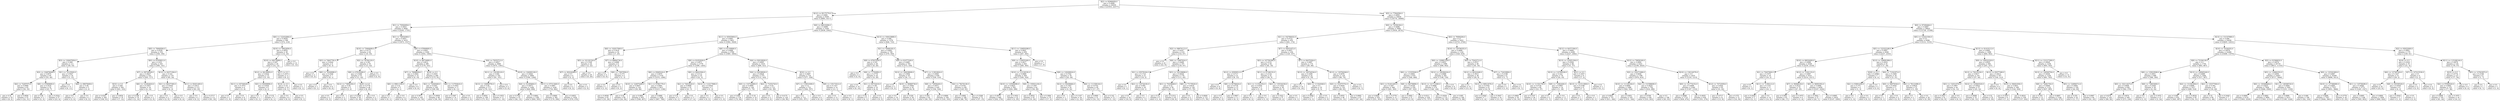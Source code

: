 digraph Tree {
node [shape=box] ;
0 [label="X[2] <= 82969456.0\ngini = 0.4999\nsamples = 44030\nvalue = [21653, 22377]"] ;
1 [label="X[12] <= 95175776.0\ngini = 0.4981\nsamples = 9200\nvalue = [4883, 4317]"] ;
0 -> 1 [labeldistance=2.5, labelangle=45, headlabel="True"] ;
2 [label="X[1] <= 70562656.0\ngini = 0.4925\nsamples = 4000\nvalue = [2245, 1755]"] ;
1 -> 2 ;
3 [label="X[0] <= 122432864.0\ngini = 0.4659\nsamples = 590\nvalue = [372, 218]"] ;
2 -> 3 ;
4 [label="X[9] <= 70849584.0\ngini = 0.4559\nsamples = 552\nvalue = [358, 194]"] ;
3 -> 4 ;
5 [label="X[3] <= 126407856.0\ngini = 0.499\nsamples = 111\nvalue = [58, 53]"] ;
4 -> 5 ;
6 [label="X[3] <= 104876048.0\ngini = 0.4875\nsamples = 95\nvalue = [55, 40]"] ;
5 -> 6 ;
7 [label="X[4] <= 72287072.0\ngini = 0.4989\nsamples = 63\nvalue = [30, 33]"] ;
6 -> 7 ;
8 [label="gini = 0.32\nsamples = 10\nvalue = [8, 2]"] ;
7 -> 8 ;
9 [label="gini = 0.4856\nsamples = 53\nvalue = [22, 31]"] ;
7 -> 9 ;
10 [label="X[8] <= 67806800.0\ngini = 0.3418\nsamples = 32\nvalue = [25, 7]"] ;
6 -> 10 ;
11 [label="gini = 0.48\nsamples = 5\nvalue = [2, 3]"] ;
10 -> 11 ;
12 [label="gini = 0.2524\nsamples = 27\nvalue = [23, 4]"] ;
10 -> 12 ;
13 [label="X[1] <= 70125920.0\ngini = 0.3047\nsamples = 16\nvalue = [3, 13]"] ;
5 -> 13 ;
14 [label="gini = 0.0\nsamples = 11\nvalue = [0, 11]"] ;
13 -> 14 ;
15 [label="X[8] <= 68679408.0\ngini = 0.48\nsamples = 5\nvalue = [3, 2]"] ;
13 -> 15 ;
16 [label="gini = 0.0\nsamples = 3\nvalue = [3, 0]"] ;
15 -> 16 ;
17 [label="gini = 0.0\nsamples = 2\nvalue = [0, 2]"] ;
15 -> 17 ;
18 [label="X[0] <= 87059912.0\ngini = 0.435\nsamples = 441\nvalue = [300, 141]"] ;
4 -> 18 ;
19 [label="X[7] <= 89726528.0\ngini = 0.4627\nsamples = 322\nvalue = [205, 117]"] ;
18 -> 19 ;
20 [label="X[33] <= 0.5\ngini = 0.448\nsamples = 304\nvalue = [201, 103]"] ;
19 -> 20 ;
21 [label="gini = 0.4347\nsamples = 285\nvalue = [194, 91]"] ;
20 -> 21 ;
22 [label="gini = 0.4654\nsamples = 19\nvalue = [7, 12]"] ;
20 -> 22 ;
23 [label="X[6] <= 121842816.0\ngini = 0.3457\nsamples = 18\nvalue = [4, 14]"] ;
19 -> 23 ;
24 [label="gini = 0.2188\nsamples = 16\nvalue = [2, 14]"] ;
23 -> 24 ;
25 [label="gini = 0.0\nsamples = 2\nvalue = [2, 0]"] ;
23 -> 25 ;
26 [label="X[12] <= 64371564.0\ngini = 0.322\nsamples = 119\nvalue = [95, 24]"] ;
18 -> 26 ;
27 [label="X[1] <= 68237360.0\ngini = 0.4444\nsamples = 6\nvalue = [2, 4]"] ;
26 -> 27 ;
28 [label="gini = 0.0\nsamples = 2\nvalue = [2, 0]"] ;
27 -> 28 ;
29 [label="gini = 0.0\nsamples = 4\nvalue = [0, 4]"] ;
27 -> 29 ;
30 [label="X[11] <= 65451400.0\ngini = 0.2913\nsamples = 113\nvalue = [93, 20]"] ;
26 -> 30 ;
31 [label="gini = 0.0\nsamples = 2\nvalue = [0, 2]"] ;
30 -> 31 ;
32 [label="gini = 0.2717\nsamples = 111\nvalue = [93, 18]"] ;
30 -> 32 ;
33 [label="X[10] <= 79922856.0\ngini = 0.4654\nsamples = 38\nvalue = [14, 24]"] ;
3 -> 33 ;
34 [label="X[10] <= 69274896.0\ngini = 0.497\nsamples = 26\nvalue = [14, 12]"] ;
33 -> 34 ;
35 [label="X[12] <= 84149952.0\ngini = 0.4444\nsamples = 15\nvalue = [5, 10]"] ;
34 -> 35 ;
36 [label="X[11] <= 65749528.0\ngini = 0.1975\nsamples = 9\nvalue = [1, 8]"] ;
35 -> 36 ;
37 [label="gini = 0.0\nsamples = 1\nvalue = [1, 0]"] ;
36 -> 37 ;
38 [label="gini = 0.0\nsamples = 8\nvalue = [0, 8]"] ;
36 -> 38 ;
39 [label="X[3] <= 85008896.0\ngini = 0.4444\nsamples = 6\nvalue = [4, 2]"] ;
35 -> 39 ;
40 [label="gini = 0.0\nsamples = 1\nvalue = [0, 1]"] ;
39 -> 40 ;
41 [label="gini = 0.32\nsamples = 5\nvalue = [4, 1]"] ;
39 -> 41 ;
42 [label="X[27] <= 0.5\ngini = 0.2975\nsamples = 11\nvalue = [9, 2]"] ;
34 -> 42 ;
43 [label="X[14] <= 0.5\ngini = 0.18\nsamples = 10\nvalue = [9, 1]"] ;
42 -> 43 ;
44 [label="gini = 0.0\nsamples = 9\nvalue = [9, 0]"] ;
43 -> 44 ;
45 [label="gini = 0.0\nsamples = 1\nvalue = [0, 1]"] ;
43 -> 45 ;
46 [label="gini = 0.0\nsamples = 1\nvalue = [0, 1]"] ;
42 -> 46 ;
47 [label="gini = 0.0\nsamples = 12\nvalue = [0, 12]"] ;
33 -> 47 ;
48 [label="X[1] <= 70654368.0\ngini = 0.4951\nsamples = 3410\nvalue = [1873, 1537]"] ;
2 -> 48 ;
49 [label="X[10] <= 73064608.0\ngini = 0.4175\nsamples = 64\nvalue = [19, 45]"] ;
48 -> 49 ;
50 [label="X[3] <= 74647792.0\ngini = 0.4444\nsamples = 9\nvalue = [6, 3]"] ;
49 -> 50 ;
51 [label="gini = 0.0\nsamples = 2\nvalue = [0, 2]"] ;
50 -> 51 ;
52 [label="X[6] <= 78340896.0\ngini = 0.2449\nsamples = 7\nvalue = [6, 1]"] ;
50 -> 52 ;
53 [label="gini = 0.0\nsamples = 1\nvalue = [0, 1]"] ;
52 -> 53 ;
54 [label="gini = 0.0\nsamples = 6\nvalue = [6, 0]"] ;
52 -> 54 ;
55 [label="X[2] <= 78794120.0\ngini = 0.361\nsamples = 55\nvalue = [13, 42]"] ;
49 -> 55 ;
56 [label="X[8] <= 67618368.0\ngini = 0.3289\nsamples = 53\nvalue = [11, 42]"] ;
55 -> 56 ;
57 [label="X[12] <= 73894304.0\ngini = 0.48\nsamples = 5\nvalue = [3, 2]"] ;
56 -> 57 ;
58 [label="gini = 0.0\nsamples = 2\nvalue = [0, 2]"] ;
57 -> 58 ;
59 [label="gini = 0.0\nsamples = 3\nvalue = [3, 0]"] ;
57 -> 59 ;
60 [label="X[20] <= 0.5\ngini = 0.2778\nsamples = 48\nvalue = [8, 40]"] ;
56 -> 60 ;
61 [label="gini = 0.2268\nsamples = 46\nvalue = [6, 40]"] ;
60 -> 61 ;
62 [label="gini = 0.0\nsamples = 2\nvalue = [2, 0]"] ;
60 -> 62 ;
63 [label="gini = 0.0\nsamples = 2\nvalue = [2, 0]"] ;
55 -> 63 ;
64 [label="X[8] <= 67806800.0\ngini = 0.4941\nsamples = 3346\nvalue = [1854, 1492]"] ;
48 -> 64 ;
65 [label="X[10] <= 68734992.0\ngini = 0.4612\nsamples = 280\nvalue = [179, 101]"] ;
64 -> 65 ;
66 [label="X[7] <= 76986936.0\ngini = 0.4082\nsamples = 14\nvalue = [4, 10]"] ;
65 -> 66 ;
67 [label="X[0] <= 68811336.0\ngini = 0.32\nsamples = 5\nvalue = [4, 1]"] ;
66 -> 67 ;
68 [label="gini = 0.0\nsamples = 1\nvalue = [0, 1]"] ;
67 -> 68 ;
69 [label="gini = 0.0\nsamples = 4\nvalue = [4, 0]"] ;
67 -> 69 ;
70 [label="gini = 0.0\nsamples = 9\nvalue = [0, 9]"] ;
66 -> 70 ;
71 [label="X[16] <= 0.5\ngini = 0.4501\nsamples = 266\nvalue = [175, 91]"] ;
65 -> 71 ;
72 [label="X[2] <= 73440448.0\ngini = 0.4361\nsamples = 249\nvalue = [169, 80]"] ;
71 -> 72 ;
73 [label="gini = 0.3971\nsamples = 183\nvalue = [133, 50]"] ;
72 -> 73 ;
74 [label="gini = 0.4959\nsamples = 66\nvalue = [36, 30]"] ;
72 -> 74 ;
75 [label="X[6] <= 113793616.0\ngini = 0.4567\nsamples = 17\nvalue = [6, 11]"] ;
71 -> 75 ;
76 [label="gini = 0.3367\nsamples = 14\nvalue = [3, 11]"] ;
75 -> 76 ;
77 [label="gini = 0.0\nsamples = 3\nvalue = [3, 0]"] ;
75 -> 77 ;
78 [label="X[4] <= 76353712.0\ngini = 0.4957\nsamples = 3066\nvalue = [1675, 1391]"] ;
64 -> 78 ;
79 [label="X[11] <= 130189120.0\ngini = 0.494\nsamples = 182\nvalue = [81, 101]"] ;
78 -> 79 ;
80 [label="X[13] <= 126890792.0\ngini = 0.49\nsamples = 177\nvalue = [76, 101]"] ;
79 -> 80 ;
81 [label="gini = 0.4954\nsamples = 166\nvalue = [75, 91]"] ;
80 -> 81 ;
82 [label="gini = 0.1653\nsamples = 11\nvalue = [1, 10]"] ;
80 -> 82 ;
83 [label="gini = 0.0\nsamples = 5\nvalue = [5, 0]"] ;
79 -> 83 ;
84 [label="X[10] <= 104000128.0\ngini = 0.4944\nsamples = 2884\nvalue = [1594, 1290]"] ;
78 -> 84 ;
85 [label="X[4] <= 81285664.0\ngini = 0.4872\nsamples = 1448\nvalue = [840, 608]"] ;
84 -> 85 ;
86 [label="gini = 0.3702\nsamples = 53\nvalue = [40, 13]"] ;
85 -> 86 ;
87 [label="gini = 0.4892\nsamples = 1395\nvalue = [800, 595]"] ;
85 -> 87 ;
88 [label="X[11] <= 87311840.0\ngini = 0.4987\nsamples = 1436\nvalue = [754, 682]"] ;
84 -> 88 ;
89 [label="gini = 0.4969\nsamples = 382\nvalue = [176, 206]"] ;
88 -> 89 ;
90 [label="gini = 0.4953\nsamples = 1054\nvalue = [578, 476]"] ;
88 -> 90 ;
91 [label="X[0] <= 96010296.0\ngini = 0.4999\nsamples = 5200\nvalue = [2638, 2562]"] ;
1 -> 91 ;
92 [label="X[11] <= 65935904.0\ngini = 0.4991\nsamples = 3821\nvalue = [1992, 1829]"] ;
91 -> 92 ;
93 [label="X[6] <= 102017840.0\ngini = 0.3418\nsamples = 32\nvalue = [7, 25]"] ;
92 -> 93 ;
94 [label="X[5] <= 101181520.0\ngini = 0.1528\nsamples = 24\nvalue = [2, 22]"] ;
93 -> 94 ;
95 [label="X[7] <= 80224288.0\ngini = 0.5\nsamples = 4\nvalue = [2, 2]"] ;
94 -> 95 ;
96 [label="gini = 0.0\nsamples = 2\nvalue = [0, 2]"] ;
95 -> 96 ;
97 [label="gini = 0.0\nsamples = 2\nvalue = [2, 0]"] ;
95 -> 97 ;
98 [label="gini = 0.0\nsamples = 20\nvalue = [0, 20]"] ;
94 -> 98 ;
99 [label="X[7] <= 89894736.0\ngini = 0.4688\nsamples = 8\nvalue = [5, 3]"] ;
93 -> 99 ;
100 [label="gini = 0.0\nsamples = 4\nvalue = [4, 0]"] ;
99 -> 100 ;
101 [label="X[9] <= 73937856.0\ngini = 0.375\nsamples = 4\nvalue = [1, 3]"] ;
99 -> 101 ;
102 [label="gini = 0.0\nsamples = 1\nvalue = [1, 0]"] ;
101 -> 102 ;
103 [label="gini = 0.0\nsamples = 3\nvalue = [0, 3]"] ;
101 -> 103 ;
104 [label="X[8] <= 81100800.0\ngini = 0.4989\nsamples = 3789\nvalue = [1985, 1804]"] ;
92 -> 104 ;
105 [label="X[8] <= 81052928.0\ngini = 0.4971\nsamples = 2779\nvalue = [1496, 1283]"] ;
104 -> 105 ;
106 [label="X[6] <= 65665224.0\ngini = 0.4975\nsamples = 2754\nvalue = [1474, 1280]"] ;
105 -> 106 ;
107 [label="X[10] <= 124975280.0\ngini = 0.4847\nsamples = 143\nvalue = [59, 84]"] ;
106 -> 107 ;
108 [label="gini = 0.4938\nsamples = 63\nvalue = [35, 28]"] ;
107 -> 108 ;
109 [label="gini = 0.42\nsamples = 80\nvalue = [24, 56]"] ;
107 -> 109 ;
110 [label="X[1] <= 97961776.0\ngini = 0.4965\nsamples = 2611\nvalue = [1415, 1196]"] ;
106 -> 110 ;
111 [label="gini = 0.4891\nsamples = 955\nvalue = [548, 407]"] ;
110 -> 111 ;
112 [label="gini = 0.4989\nsamples = 1656\nvalue = [867, 789]"] ;
110 -> 112 ;
113 [label="X[0] <= 84023584.0\ngini = 0.2112\nsamples = 25\nvalue = [22, 3]"] ;
105 -> 113 ;
114 [label="X[2] <= 72819520.0\ngini = 0.0868\nsamples = 22\nvalue = [21, 1]"] ;
113 -> 114 ;
115 [label="gini = 0.32\nsamples = 5\nvalue = [4, 1]"] ;
114 -> 115 ;
116 [label="gini = 0.0\nsamples = 17\nvalue = [17, 0]"] ;
114 -> 116 ;
117 [label="X[12] <= 112217968.0\ngini = 0.4444\nsamples = 3\nvalue = [1, 2]"] ;
113 -> 117 ;
118 [label="gini = 0.0\nsamples = 2\nvalue = [0, 2]"] ;
117 -> 118 ;
119 [label="gini = 0.0\nsamples = 1\nvalue = [1, 0]"] ;
117 -> 119 ;
120 [label="X[4] <= 92018928.0\ngini = 0.4995\nsamples = 1010\nvalue = [489, 521]"] ;
104 -> 120 ;
121 [label="X[4] <= 82038928.0\ngini = 0.4828\nsamples = 275\nvalue = [112, 163]"] ;
120 -> 121 ;
122 [label="X[5] <= 133722960.0\ngini = 0.4999\nsamples = 144\nvalue = [71, 73]"] ;
121 -> 122 ;
123 [label="gini = 0.499\nsamples = 134\nvalue = [70, 64]"] ;
122 -> 123 ;
124 [label="gini = 0.18\nsamples = 10\nvalue = [1, 9]"] ;
122 -> 124 ;
125 [label="X[2] <= 72352720.0\ngini = 0.43\nsamples = 131\nvalue = [41, 90]"] ;
121 -> 125 ;
126 [label="gini = 0.0\nsamples = 3\nvalue = [3, 0]"] ;
125 -> 126 ;
127 [label="gini = 0.4175\nsamples = 128\nvalue = [38, 90]"] ;
125 -> 127 ;
128 [label="X[32] <= 0.5\ngini = 0.4997\nsamples = 735\nvalue = [377, 358]"] ;
120 -> 128 ;
129 [label="X[7] <= 119931608.0\ngini = 0.5\nsamples = 721\nvalue = [364, 357]"] ;
128 -> 129 ;
130 [label="gini = 0.5\nsamples = 712\nvalue = [355, 357]"] ;
129 -> 130 ;
131 [label="gini = 0.0\nsamples = 9\nvalue = [9, 0]"] ;
129 -> 131 ;
132 [label="X[9] <= 135172512.0\ngini = 0.1327\nsamples = 14\nvalue = [13, 1]"] ;
128 -> 132 ;
133 [label="gini = 0.0\nsamples = 13\nvalue = [13, 0]"] ;
132 -> 133 ;
134 [label="gini = 0.0\nsamples = 1\nvalue = [0, 1]"] ;
132 -> 134 ;
135 [label="X[13] <= 100410888.0\ngini = 0.498\nsamples = 1379\nvalue = [646, 733]"] ;
91 -> 135 ;
136 [label="X[1] <= 70490192.0\ngini = 0.4992\nsamples = 729\nvalue = [379, 350]"] ;
135 -> 136 ;
137 [label="X[8] <= 67937056.0\ngini = 0.355\nsamples = 26\nvalue = [6, 20]"] ;
136 -> 137 ;
138 [label="gini = 0.0\nsamples = 2\nvalue = [2, 0]"] ;
137 -> 138 ;
139 [label="X[8] <= 77702992.0\ngini = 0.2778\nsamples = 24\nvalue = [4, 20]"] ;
137 -> 139 ;
140 [label="gini = 0.0\nsamples = 14\nvalue = [0, 14]"] ;
139 -> 140 ;
141 [label="X[1] <= 69732416.0\ngini = 0.48\nsamples = 10\nvalue = [4, 6]"] ;
139 -> 141 ;
142 [label="gini = 0.32\nsamples = 5\nvalue = [4, 1]"] ;
141 -> 142 ;
143 [label="gini = 0.0\nsamples = 5\nvalue = [0, 5]"] ;
141 -> 143 ;
144 [label="X[9] <= 81077328.0\ngini = 0.4981\nsamples = 703\nvalue = [373, 330]"] ;
136 -> 144 ;
145 [label="X[12] <= 100038608.0\ngini = 0.3694\nsamples = 45\nvalue = [34, 11]"] ;
144 -> 145 ;
146 [label="gini = 0.0\nsamples = 3\nvalue = [0, 3]"] ;
145 -> 146 ;
147 [label="X[10] <= 80869736.0\ngini = 0.3084\nsamples = 42\nvalue = [34, 8]"] ;
145 -> 147 ;
148 [label="gini = 0.0\nsamples = 16\nvalue = [16, 0]"] ;
147 -> 148 ;
149 [label="gini = 0.426\nsamples = 26\nvalue = [18, 8]"] ;
147 -> 149 ;
150 [label="X[7] <= 113816624.0\ngini = 0.4995\nsamples = 658\nvalue = [339, 319]"] ;
144 -> 150 ;
151 [label="X[8] <= 73959240.0\ngini = 0.4971\nsamples = 420\nvalue = [194, 226]"] ;
150 -> 151 ;
152 [label="gini = 0.481\nsamples = 82\nvalue = [49, 33]"] ;
151 -> 152 ;
153 [label="gini = 0.4899\nsamples = 338\nvalue = [145, 193]"] ;
151 -> 153 ;
154 [label="X[2] <= 78270136.0\ngini = 0.4761\nsamples = 238\nvalue = [145, 93]"] ;
150 -> 154 ;
155 [label="gini = 0.4982\nsamples = 166\nvalue = [88, 78]"] ;
154 -> 155 ;
156 [label="gini = 0.3299\nsamples = 72\nvalue = [57, 15]"] ;
154 -> 156 ;
157 [label="X[11] <= 130850288.0\ngini = 0.4841\nsamples = 650\nvalue = [267, 383]"] ;
135 -> 157 ;
158 [label="X[9] <= 110955248.0\ngini = 0.4817\nsamples = 643\nvalue = [260, 383]"] ;
157 -> 158 ;
159 [label="X[10] <= 112126192.0\ngini = 0.4889\nsamples = 564\nvalue = [240, 324]"] ;
158 -> 159 ;
160 [label="X[10] <= 110500096.0\ngini = 0.4825\nsamples = 502\nvalue = [204, 298]"] ;
159 -> 160 ;
161 [label="gini = 0.4875\nsamples = 480\nvalue = [202, 278]"] ;
160 -> 161 ;
162 [label="gini = 0.1653\nsamples = 22\nvalue = [2, 20]"] ;
160 -> 162 ;
163 [label="X[9] <= 105021104.0\ngini = 0.487\nsamples = 62\nvalue = [36, 26]"] ;
159 -> 163 ;
164 [label="gini = 0.4932\nsamples = 43\nvalue = [19, 24]"] ;
163 -> 164 ;
165 [label="gini = 0.1884\nsamples = 19\nvalue = [17, 2]"] ;
163 -> 165 ;
166 [label="X[9] <= 120209024.0\ngini = 0.3781\nsamples = 79\nvalue = [20, 59]"] ;
158 -> 166 ;
167 [label="X[12] <= 95458064.0\ngini = 0.1567\nsamples = 35\nvalue = [3, 32]"] ;
166 -> 167 ;
168 [label="gini = 0.0\nsamples = 1\nvalue = [1, 0]"] ;
167 -> 168 ;
169 [label="gini = 0.1107\nsamples = 34\nvalue = [2, 32]"] ;
167 -> 169 ;
170 [label="X[6] <= 111358144.0\ngini = 0.4742\nsamples = 44\nvalue = [17, 27]"] ;
166 -> 170 ;
171 [label="gini = 0.4995\nsamples = 31\nvalue = [16, 15]"] ;
170 -> 171 ;
172 [label="gini = 0.142\nsamples = 13\nvalue = [1, 12]"] ;
170 -> 172 ;
173 [label="gini = 0.0\nsamples = 7\nvalue = [7, 0]"] ;
157 -> 173 ;
174 [label="X[5] <= 77844584.0\ngini = 0.4993\nsamples = 34830\nvalue = [16770, 18060]"] ;
0 -> 174 [labeldistance=2.5, labelangle=-45, headlabel="False"] ;
175 [label="X[0] <= 72556184.0\ngini = 0.4996\nsamples = 5908\nvalue = [3034, 2874]"] ;
174 -> 175 ;
176 [label="X[1] <= 102790432.0\ngini = 0.4723\nsamples = 455\nvalue = [281, 174]"] ;
175 -> 176 ;
177 [label="X[2] <= 88674112.0\ngini = 0.4247\nsamples = 219\nvalue = [152, 67]"] ;
176 -> 177 ;
178 [label="gini = 0.0\nsamples = 22\nvalue = [22, 0]"] ;
177 -> 178 ;
179 [label="X[6] <= 73687024.0\ngini = 0.4489\nsamples = 197\nvalue = [130, 67]"] ;
177 -> 179 ;
180 [label="X[1] <= 65579164.0\ngini = 0.1723\nsamples = 21\nvalue = [19, 2]"] ;
179 -> 180 ;
181 [label="gini = 0.0\nsamples = 1\nvalue = [0, 1]"] ;
180 -> 181 ;
182 [label="X[2] <= 134724192.0\ngini = 0.095\nsamples = 20\nvalue = [19, 1]"] ;
180 -> 182 ;
183 [label="gini = 0.0\nsamples = 18\nvalue = [18, 0]"] ;
182 -> 183 ;
184 [label="gini = 0.5\nsamples = 2\nvalue = [1, 1]"] ;
182 -> 184 ;
185 [label="X[3] <= 102109696.0\ngini = 0.4658\nsamples = 176\nvalue = [111, 65]"] ;
179 -> 185 ;
186 [label="X[1] <= 70259848.0\ngini = 0.32\nsamples = 50\nvalue = [40, 10]"] ;
185 -> 186 ;
187 [label="gini = 0.32\nsamples = 5\nvalue = [1, 4]"] ;
186 -> 187 ;
188 [label="gini = 0.2311\nsamples = 45\nvalue = [39, 6]"] ;
186 -> 188 ;
189 [label="X[6] <= 77179520.0\ngini = 0.4919\nsamples = 126\nvalue = [71, 55]"] ;
185 -> 189 ;
190 [label="gini = 0.0\nsamples = 5\nvalue = [0, 5]"] ;
189 -> 190 ;
191 [label="gini = 0.4849\nsamples = 121\nvalue = [71, 50]"] ;
189 -> 191 ;
192 [label="X[7] <= 64031672.0\ngini = 0.4957\nsamples = 236\nvalue = [129, 107]"] ;
176 -> 192 ;
193 [label="X[3] <= 107782384.0\ngini = 0.4121\nsamples = 62\nvalue = [44, 18]"] ;
192 -> 193 ;
194 [label="X[12] <= 65959512.0\ngini = 0.4717\nsamples = 21\nvalue = [8, 13]"] ;
193 -> 194 ;
195 [label="gini = 0.0\nsamples = 8\nvalue = [0, 8]"] ;
194 -> 195 ;
196 [label="X[8] <= 85790424.0\ngini = 0.4734\nsamples = 13\nvalue = [8, 5]"] ;
194 -> 196 ;
197 [label="gini = 0.0\nsamples = 2\nvalue = [0, 2]"] ;
196 -> 197 ;
198 [label="gini = 0.3967\nsamples = 11\nvalue = [8, 3]"] ;
196 -> 198 ;
199 [label="X[11] <= 97166152.0\ngini = 0.2142\nsamples = 41\nvalue = [36, 5]"] ;
193 -> 199 ;
200 [label="X[1] <= 111542352.0\ngini = 0.4444\nsamples = 3\nvalue = [1, 2]"] ;
199 -> 200 ;
201 [label="gini = 0.0\nsamples = 2\nvalue = [0, 2]"] ;
200 -> 201 ;
202 [label="gini = 0.0\nsamples = 1\nvalue = [1, 0]"] ;
200 -> 202 ;
203 [label="X[2] <= 135534336.0\ngini = 0.1454\nsamples = 38\nvalue = [35, 3]"] ;
199 -> 203 ;
204 [label="gini = 0.1023\nsamples = 37\nvalue = [35, 2]"] ;
203 -> 204 ;
205 [label="gini = 0.0\nsamples = 1\nvalue = [0, 1]"] ;
203 -> 205 ;
206 [label="X[7] <= 64470304.0\ngini = 0.4997\nsamples = 174\nvalue = [85, 89]"] ;
192 -> 206 ;
207 [label="X[13] <= 100744544.0\ngini = 0.3299\nsamples = 24\nvalue = [5, 19]"] ;
206 -> 207 ;
208 [label="gini = 0.0\nsamples = 14\nvalue = [0, 14]"] ;
207 -> 208 ;
209 [label="X[9] <= 111543048.0\ngini = 0.5\nsamples = 10\nvalue = [5, 5]"] ;
207 -> 209 ;
210 [label="gini = 0.4082\nsamples = 7\nvalue = [2, 5]"] ;
209 -> 210 ;
211 [label="gini = 0.0\nsamples = 3\nvalue = [3, 0]"] ;
209 -> 211 ;
212 [label="X[13] <= 130762048.0\ngini = 0.4978\nsamples = 150\nvalue = [80, 70]"] ;
206 -> 212 ;
213 [label="X[3] <= 101875752.0\ngini = 0.4929\nsamples = 143\nvalue = [80, 63]"] ;
212 -> 213 ;
214 [label="gini = 0.4055\nsamples = 46\nvalue = [33, 13]"] ;
213 -> 214 ;
215 [label="gini = 0.4995\nsamples = 97\nvalue = [47, 50]"] ;
213 -> 215 ;
216 [label="gini = 0.0\nsamples = 7\nvalue = [0, 7]"] ;
212 -> 216 ;
217 [label="X[4] <= 76094264.0\ngini = 0.5\nsamples = 5453\nvalue = [2753, 2700]"] ;
175 -> 217 ;
218 [label="X[10] <= 130790352.0\ngini = 0.4968\nsamples = 1144\nvalue = [526, 618]"] ;
217 -> 218 ;
219 [label="X[6] <= 120881328.0\ngini = 0.4953\nsamples = 1098\nvalue = [496, 602]"] ;
218 -> 219 ;
220 [label="X[6] <= 115355040.0\ngini = 0.4892\nsamples = 816\nvalue = [348, 468]"] ;
219 -> 220 ;
221 [label="X[3] <= 91441200.0\ngini = 0.497\nsamples = 566\nvalue = [261, 305]"] ;
220 -> 221 ;
222 [label="gini = 0.4956\nsamples = 554\nvalue = [251, 303]"] ;
221 -> 222 ;
223 [label="gini = 0.2778\nsamples = 12\nvalue = [10, 2]"] ;
221 -> 223 ;
224 [label="X[8] <= 86378896.0\ngini = 0.4538\nsamples = 250\nvalue = [87, 163]"] ;
220 -> 224 ;
225 [label="gini = 0.4082\nsamples = 21\nvalue = [15, 6]"] ;
224 -> 225 ;
226 [label="gini = 0.4311\nsamples = 229\nvalue = [72, 157]"] ;
224 -> 226 ;
227 [label="X[12] <= 109384224.0\ngini = 0.4988\nsamples = 282\nvalue = [148, 134]"] ;
219 -> 227 ;
228 [label="X[13] <= 121713360.0\ngini = 0.4968\nsamples = 274\nvalue = [148, 126]"] ;
227 -> 228 ;
229 [label="gini = 0.4444\nsamples = 114\nvalue = [76, 38]"] ;
228 -> 229 ;
230 [label="gini = 0.495\nsamples = 160\nvalue = [72, 88]"] ;
228 -> 230 ;
231 [label="gini = 0.0\nsamples = 8\nvalue = [0, 8]"] ;
227 -> 231 ;
232 [label="X[4] <= 75422712.0\ngini = 0.4537\nsamples = 46\nvalue = [30, 16]"] ;
218 -> 232 ;
233 [label="X[12] <= 66322448.0\ngini = 0.3615\nsamples = 38\nvalue = [29, 9]"] ;
232 -> 233 ;
234 [label="gini = 0.0\nsamples = 15\nvalue = [15, 0]"] ;
233 -> 234 ;
235 [label="X[12] <= 66913476.0\ngini = 0.4764\nsamples = 23\nvalue = [14, 9]"] ;
233 -> 235 ;
236 [label="gini = 0.2449\nsamples = 7\nvalue = [1, 6]"] ;
235 -> 236 ;
237 [label="gini = 0.3047\nsamples = 16\nvalue = [13, 3]"] ;
235 -> 237 ;
238 [label="X[7] <= 72433896.0\ngini = 0.2188\nsamples = 8\nvalue = [1, 7]"] ;
232 -> 238 ;
239 [label="gini = 0.0\nsamples = 1\nvalue = [1, 0]"] ;
238 -> 239 ;
240 [label="gini = 0.0\nsamples = 7\nvalue = [0, 7]"] ;
238 -> 240 ;
241 [label="X[12] <= 64371564.0\ngini = 0.4994\nsamples = 4309\nvalue = [2227, 2082]"] ;
217 -> 241 ;
242 [label="X[13] <= 125051304.0\ngini = 0.4564\nsamples = 88\nvalue = [31, 57]"] ;
241 -> 242 ;
243 [label="X[13] <= 110760528.0\ngini = 0.423\nsamples = 79\nvalue = [24, 55]"] ;
242 -> 243 ;
244 [label="X[10] <= 111551792.0\ngini = 0.4728\nsamples = 60\nvalue = [23, 37]"] ;
243 -> 244 ;
245 [label="gini = 0.4983\nsamples = 34\nvalue = [18, 16]"] ;
244 -> 245 ;
246 [label="gini = 0.3107\nsamples = 26\nvalue = [5, 21]"] ;
244 -> 246 ;
247 [label="X[9] <= 71962456.0\ngini = 0.0997\nsamples = 19\nvalue = [1, 18]"] ;
243 -> 247 ;
248 [label="gini = 0.5\nsamples = 2\nvalue = [1, 1]"] ;
247 -> 248 ;
249 [label="gini = 0.0\nsamples = 17\nvalue = [0, 17]"] ;
247 -> 249 ;
250 [label="X[21] <= 0.5\ngini = 0.3457\nsamples = 9\nvalue = [7, 2]"] ;
242 -> 250 ;
251 [label="X[13] <= 131511808.0\ngini = 0.2188\nsamples = 8\nvalue = [7, 1]"] ;
250 -> 251 ;
252 [label="gini = 0.0\nsamples = 7\nvalue = [7, 0]"] ;
251 -> 252 ;
253 [label="gini = 0.0\nsamples = 1\nvalue = [0, 1]"] ;
251 -> 253 ;
254 [label="gini = 0.0\nsamples = 1\nvalue = [0, 1]"] ;
250 -> 254 ;
255 [label="X[12] <= 70856160.0\ngini = 0.4992\nsamples = 4221\nvalue = [2196, 2025]"] ;
241 -> 255 ;
256 [label="X[3] <= 102271888.0\ngini = 0.4956\nsamples = 1788\nvalue = [978, 810]"] ;
255 -> 256 ;
257 [label="X[10] <= 111185344.0\ngini = 0.4994\nsamples = 1086\nvalue = [562, 524]"] ;
256 -> 257 ;
258 [label="gini = 0.4955\nsamples = 751\nvalue = [411, 340]"] ;
257 -> 258 ;
259 [label="gini = 0.4951\nsamples = 335\nvalue = [151, 184]"] ;
257 -> 259 ;
260 [label="X[2] <= 131598608.0\ngini = 0.4829\nsamples = 702\nvalue = [416, 286]"] ;
256 -> 260 ;
261 [label="gini = 0.4706\nsamples = 536\nvalue = [333, 203]"] ;
260 -> 261 ;
262 [label="gini = 0.5\nsamples = 166\nvalue = [83, 83]"] ;
260 -> 262 ;
263 [label="X[10] <= 136124576.0\ngini = 0.5\nsamples = 2433\nvalue = [1218, 1215]"] ;
255 -> 263 ;
264 [label="X[0] <= 121774152.0\ngini = 0.4999\nsamples = 2340\nvalue = [1187, 1153]"] ;
263 -> 264 ;
265 [label="gini = 0.4998\nsamples = 1710\nvalue = [836, 874]"] ;
264 -> 265 ;
266 [label="gini = 0.4935\nsamples = 630\nvalue = [351, 279]"] ;
264 -> 266 ;
267 [label="X[12] <= 74723056.0\ngini = 0.4444\nsamples = 93\nvalue = [31, 62]"] ;
263 -> 267 ;
268 [label="gini = 0.4717\nsamples = 21\nvalue = [13, 8]"] ;
267 -> 268 ;
269 [label="gini = 0.375\nsamples = 72\nvalue = [18, 54]"] ;
267 -> 269 ;
270 [label="X[0] <= 87294464.0\ngini = 0.4987\nsamples = 28922\nvalue = [13736, 15186]"] ;
174 -> 270 ;
271 [label="X[5] <= 122421504.0\ngini = 0.5\nsamples = 6286\nvalue = [3131, 3155]"] ;
270 -> 271 ;
272 [label="X[5] <= 122322168.0\ngini = 0.4997\nsamples = 4590\nvalue = [2237, 2353]"] ;
271 -> 272 ;
273 [label="X[10] <= 68034400.0\ngini = 0.4998\nsamples = 4549\nvalue = [2230, 2319]"] ;
272 -> 273 ;
274 [label="X[1] <= 70457600.0\ngini = 0.1975\nsamples = 18\nvalue = [16, 2]"] ;
273 -> 274 ;
275 [label="gini = 0.0\nsamples = 1\nvalue = [0, 1]"] ;
274 -> 275 ;
276 [label="X[11] <= 71392112.0\ngini = 0.1107\nsamples = 17\nvalue = [16, 1]"] ;
274 -> 276 ;
277 [label="gini = 0.4444\nsamples = 3\nvalue = [2, 1]"] ;
276 -> 277 ;
278 [label="gini = 0.0\nsamples = 14\nvalue = [14, 0]"] ;
276 -> 278 ;
279 [label="X[12] <= 71041152.0\ngini = 0.4997\nsamples = 4531\nvalue = [2214, 2317]"] ;
273 -> 279 ;
280 [label="X[7] <= 90068104.0\ngini = 0.4533\nsamples = 72\nvalue = [47, 25]"] ;
279 -> 280 ;
281 [label="gini = 0.3941\nsamples = 63\nvalue = [46, 17]"] ;
280 -> 281 ;
282 [label="gini = 0.1975\nsamples = 9\nvalue = [1, 8]"] ;
280 -> 282 ;
283 [label="X[0] <= 66091952.0\ngini = 0.4996\nsamples = 4459\nvalue = [2167, 2292]"] ;
279 -> 283 ;
284 [label="gini = 0.3841\nsamples = 27\nvalue = [20, 7]"] ;
283 -> 284 ;
285 [label="gini = 0.4995\nsamples = 4432\nvalue = [2147, 2285]"] ;
283 -> 285 ;
286 [label="X[12] <= 109091984.0\ngini = 0.2832\nsamples = 41\nvalue = [7, 34]"] ;
272 -> 286 ;
287 [label="X[30] <= 0.5\ngini = 0.4898\nsamples = 7\nvalue = [4, 3]"] ;
286 -> 287 ;
288 [label="X[2] <= 83801456.0\ngini = 0.375\nsamples = 4\nvalue = [1, 3]"] ;
287 -> 288 ;
289 [label="gini = 0.0\nsamples = 1\nvalue = [1, 0]"] ;
288 -> 289 ;
290 [label="gini = 0.0\nsamples = 3\nvalue = [0, 3]"] ;
288 -> 290 ;
291 [label="gini = 0.0\nsamples = 3\nvalue = [3, 0]"] ;
287 -> 291 ;
292 [label="X[0] <= 71541872.0\ngini = 0.1609\nsamples = 34\nvalue = [3, 31]"] ;
286 -> 292 ;
293 [label="X[0] <= 66976344.0\ngini = 0.4444\nsamples = 3\nvalue = [2, 1]"] ;
292 -> 293 ;
294 [label="gini = 0.0\nsamples = 1\nvalue = [0, 1]"] ;
293 -> 294 ;
295 [label="gini = 0.0\nsamples = 2\nvalue = [2, 0]"] ;
293 -> 295 ;
296 [label="X[4] <= 76121696.0\ngini = 0.0624\nsamples = 31\nvalue = [1, 30]"] ;
292 -> 296 ;
297 [label="gini = 0.5\nsamples = 2\nvalue = [1, 1]"] ;
296 -> 297 ;
298 [label="gini = 0.0\nsamples = 29\nvalue = [0, 29]"] ;
296 -> 298 ;
299 [label="X[13] <= 81410112.0\ngini = 0.4985\nsamples = 1696\nvalue = [894, 802]"] ;
271 -> 299 ;
300 [label="X[9] <= 109322320.0\ngini = 0.4925\nsamples = 458\nvalue = [201, 257]"] ;
299 -> 300 ;
301 [label="X[13] <= 76219136.0\ngini = 0.4917\nsamples = 101\nvalue = [57, 44]"] ;
300 -> 301 ;
302 [label="X[3] <= 132514752.0\ngini = 0.3967\nsamples = 44\nvalue = [32, 12]"] ;
301 -> 302 ;
303 [label="gini = 0.3427\nsamples = 41\nvalue = [32, 9]"] ;
302 -> 303 ;
304 [label="gini = 0.0\nsamples = 3\nvalue = [0, 3]"] ;
302 -> 304 ;
305 [label="X[12] <= 125845520.0\ngini = 0.4925\nsamples = 57\nvalue = [25, 32]"] ;
301 -> 305 ;
306 [label="gini = 0.4688\nsamples = 32\nvalue = [20, 12]"] ;
305 -> 306 ;
307 [label="gini = 0.32\nsamples = 25\nvalue = [5, 20]"] ;
305 -> 307 ;
308 [label="X[13] <= 65077368.0\ngini = 0.4813\nsamples = 357\nvalue = [144, 213]"] ;
300 -> 308 ;
309 [label="gini = 0.0\nsamples = 9\nvalue = [0, 9]"] ;
308 -> 309 ;
310 [label="X[10] <= 96401936.0\ngini = 0.4851\nsamples = 348\nvalue = [144, 204]"] ;
308 -> 310 ;
311 [label="gini = 0.3457\nsamples = 9\nvalue = [7, 2]"] ;
310 -> 311 ;
312 [label="gini = 0.4816\nsamples = 339\nvalue = [137, 202]"] ;
310 -> 312 ;
313 [label="X[11] <= 131217280.0\ngini = 0.4929\nsamples = 1238\nvalue = [693, 545]"] ;
299 -> 313 ;
314 [label="X[13] <= 126500704.0\ngini = 0.4938\nsamples = 1226\nvalue = [681, 545]"] ;
313 -> 314 ;
315 [label="X[8] <= 74481704.0\ngini = 0.4908\nsamples = 1122\nvalue = [637, 485]"] ;
314 -> 315 ;
316 [label="gini = 0.355\nsamples = 13\nvalue = [3, 10]"] ;
315 -> 316 ;
317 [label="gini = 0.4897\nsamples = 1109\nvalue = [634, 475]"] ;
315 -> 317 ;
318 [label="X[5] <= 124894712.0\ngini = 0.4882\nsamples = 104\nvalue = [44, 60]"] ;
314 -> 318 ;
319 [label="gini = 0.255\nsamples = 20\nvalue = [3, 17]"] ;
318 -> 319 ;
320 [label="gini = 0.4997\nsamples = 84\nvalue = [41, 43]"] ;
318 -> 320 ;
321 [label="gini = 0.0\nsamples = 12\nvalue = [12, 0]"] ;
313 -> 321 ;
322 [label="X[13] <= 131337880.0\ngini = 0.498\nsamples = 22636\nvalue = [10605, 12031]"] ;
270 -> 322 ;
323 [label="X[10] <= 74326352.0\ngini = 0.4978\nsamples = 22466\nvalue = [10496, 11970]"] ;
322 -> 323 ;
324 [label="X[9] <= 72194128.0\ngini = 0.5\nsamples = 1750\nvalue = [883, 867]"] ;
323 -> 324 ;
325 [label="X[8] <= 135819568.0\ngini = 0.4951\nsamples = 666\nvalue = [366, 300]"] ;
324 -> 325 ;
326 [label="X[0] <= 102114272.0\ngini = 0.4909\nsamples = 638\nvalue = [362, 276]"] ;
325 -> 326 ;
327 [label="gini = 0.4279\nsamples = 129\nvalue = [89, 40]"] ;
326 -> 327 ;
328 [label="gini = 0.4974\nsamples = 509\nvalue = [273, 236]"] ;
326 -> 328 ;
329 [label="X[6] <= 73603408.0\ngini = 0.2449\nsamples = 28\nvalue = [4, 24]"] ;
325 -> 329 ;
330 [label="gini = 0.0\nsamples = 1\nvalue = [1, 0]"] ;
329 -> 330 ;
331 [label="gini = 0.1975\nsamples = 27\nvalue = [3, 24]"] ;
329 -> 331 ;
332 [label="X[13] <= 126945240.0\ngini = 0.4989\nsamples = 1084\nvalue = [517, 567]"] ;
324 -> 332 ;
333 [label="X[2] <= 131361904.0\ngini = 0.4998\nsamples = 1017\nvalue = [499, 518]"] ;
332 -> 333 ;
334 [label="gini = 0.499\nsamples = 932\nvalue = [445, 487]"] ;
333 -> 334 ;
335 [label="gini = 0.4634\nsamples = 85\nvalue = [54, 31]"] ;
333 -> 335 ;
336 [label="X[2] <= 125377944.0\ngini = 0.393\nsamples = 67\nvalue = [18, 49]"] ;
332 -> 336 ;
337 [label="gini = 0.32\nsamples = 60\nvalue = [12, 48]"] ;
336 -> 337 ;
338 [label="gini = 0.2449\nsamples = 7\nvalue = [6, 1]"] ;
336 -> 338 ;
339 [label="X[3] <= 91566632.0\ngini = 0.4974\nsamples = 20716\nvalue = [9613, 11103]"] ;
323 -> 339 ;
340 [label="X[5] <= 116662352.0\ngini = 0.4956\nsamples = 10407\nvalue = [4717, 5690]"] ;
339 -> 340 ;
341 [label="X[6] <= 105468464.0\ngini = 0.4935\nsamples = 7826\nvalue = [3466, 4360]"] ;
340 -> 341 ;
342 [label="gini = 0.4969\nsamples = 4132\nvalue = [1903, 2229]"] ;
341 -> 342 ;
343 [label="gini = 0.4882\nsamples = 3694\nvalue = [1563, 2131]"] ;
341 -> 343 ;
344 [label="X[1] <= 128308720.0\ngini = 0.4995\nsamples = 2581\nvalue = [1251, 1330]"] ;
340 -> 344 ;
345 [label="gini = 0.4999\nsamples = 2415\nvalue = [1189, 1226]"] ;
344 -> 345 ;
346 [label="gini = 0.468\nsamples = 166\nvalue = [62, 104]"] ;
344 -> 346 ;
347 [label="X[9] <= 125341600.0\ngini = 0.4987\nsamples = 10309\nvalue = [4896, 5413]"] ;
339 -> 347 ;
348 [label="X[10] <= 137366080.0\ngini = 0.4995\nsamples = 7537\nvalue = [3651, 3886]"] ;
347 -> 348 ;
349 [label="gini = 0.4996\nsamples = 7507\nvalue = [3646, 3861]"] ;
348 -> 349 ;
350 [label="gini = 0.2778\nsamples = 30\nvalue = [5, 25]"] ;
348 -> 350 ;
351 [label="X[1] <= 118758296.0\ngini = 0.4948\nsamples = 2772\nvalue = [1245, 1527]"] ;
347 -> 351 ;
352 [label="gini = 0.4995\nsamples = 1168\nvalue = [565, 603]"] ;
351 -> 352 ;
353 [label="gini = 0.4884\nsamples = 1604\nvalue = [680, 924]"] ;
351 -> 353 ;
354 [label="X[2] <= 95022000.0\ngini = 0.4601\nsamples = 170\nvalue = [109, 61]"] ;
322 -> 354 ;
355 [label="X[19] <= 0.5\ngini = 0.2024\nsamples = 35\nvalue = [31, 4]"] ;
354 -> 355 ;
356 [label="X[6] <= 127387424.0\ngini = 0.1207\nsamples = 31\nvalue = [29, 2]"] ;
355 -> 356 ;
357 [label="gini = 0.0\nsamples = 25\nvalue = [25, 0]"] ;
356 -> 357 ;
358 [label="X[8] <= 95558528.0\ngini = 0.4444\nsamples = 6\nvalue = [4, 2]"] ;
356 -> 358 ;
359 [label="gini = 0.4444\nsamples = 3\nvalue = [1, 2]"] ;
358 -> 359 ;
360 [label="gini = 0.0\nsamples = 3\nvalue = [3, 0]"] ;
358 -> 360 ;
361 [label="X[7] <= 107415536.0\ngini = 0.5\nsamples = 4\nvalue = [2, 2]"] ;
355 -> 361 ;
362 [label="gini = 0.0\nsamples = 2\nvalue = [2, 0]"] ;
361 -> 362 ;
363 [label="gini = 0.0\nsamples = 2\nvalue = [0, 2]"] ;
361 -> 363 ;
364 [label="X[11] <= 115166144.0\ngini = 0.4879\nsamples = 135\nvalue = [78, 57]"] ;
354 -> 364 ;
365 [label="X[33] <= 0.5\ngini = 0.4774\nsamples = 127\nvalue = [77, 50]"] ;
364 -> 365 ;
366 [label="X[4] <= 97690520.0\ngini = 0.4682\nsamples = 123\nvalue = [77, 46]"] ;
365 -> 366 ;
367 [label="gini = 0.4869\nsamples = 105\nvalue = [61, 44]"] ;
366 -> 367 ;
368 [label="gini = 0.1975\nsamples = 18\nvalue = [16, 2]"] ;
366 -> 368 ;
369 [label="gini = 0.0\nsamples = 4\nvalue = [0, 4]"] ;
365 -> 369 ;
370 [label="X[5] <= 127623872.0\ngini = 0.2188\nsamples = 8\nvalue = [1, 7]"] ;
364 -> 370 ;
371 [label="gini = 0.0\nsamples = 7\nvalue = [0, 7]"] ;
370 -> 371 ;
372 [label="gini = 0.0\nsamples = 1\nvalue = [1, 0]"] ;
370 -> 372 ;
}